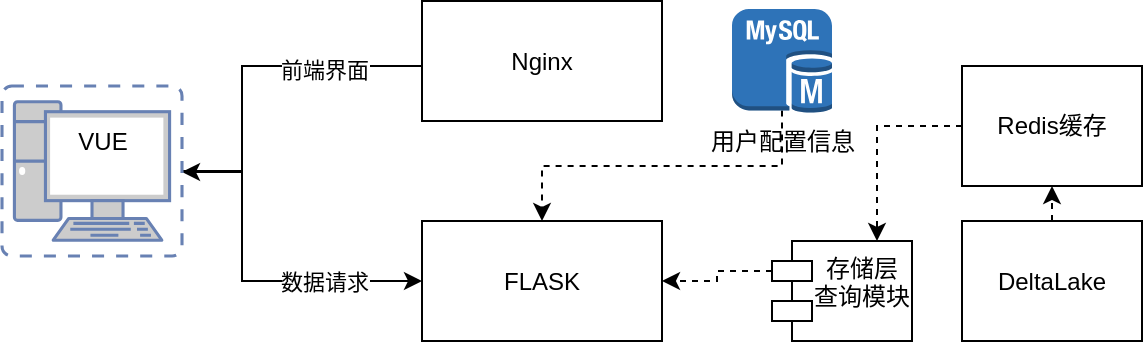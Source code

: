 <mxfile version="16.5.6" type="github">
  <diagram id="95z-qrqqboMp4NwA8BHQ" name="第 1 页">
    <mxGraphModel dx="875" dy="497" grid="1" gridSize="10" guides="1" tooltips="1" connect="1" arrows="1" fold="1" page="1" pageScale="1" pageWidth="850" pageHeight="1100" math="0" shadow="0">
      <root>
        <mxCell id="0" />
        <mxCell id="1" parent="0" />
        <mxCell id="ABsbMxeRY0RdO0rx8DXy-5" style="edgeStyle=orthogonalEdgeStyle;rounded=0;orthogonalLoop=1;jettySize=auto;html=1;exitX=0;exitY=0.5;exitDx=0;exitDy=0;" parent="1" source="ABsbMxeRY0RdO0rx8DXy-1" target="ABsbMxeRY0RdO0rx8DXy-3" edge="1">
          <mxGeometry relative="1" as="geometry">
            <Array as="points">
              <mxPoint x="305" y="120" />
              <mxPoint x="200" y="120" />
              <mxPoint x="200" y="173" />
            </Array>
          </mxGeometry>
        </mxCell>
        <mxCell id="ABsbMxeRY0RdO0rx8DXy-6" value="前端界面" style="edgeLabel;html=1;align=center;verticalAlign=middle;resizable=0;points=[];" parent="ABsbMxeRY0RdO0rx8DXy-5" vertex="1" connectable="0">
          <mxGeometry x="-0.449" y="3" relative="1" as="geometry">
            <mxPoint x="-25" y="-1" as="offset" />
          </mxGeometry>
        </mxCell>
        <mxCell id="ABsbMxeRY0RdO0rx8DXy-1" value="Nginx" style="rounded=0;whiteSpace=wrap;html=1;" parent="1" vertex="1">
          <mxGeometry x="290" y="87.5" width="120" height="60" as="geometry" />
        </mxCell>
        <mxCell id="ABsbMxeRY0RdO0rx8DXy-2" value="FLASK" style="rounded=0;whiteSpace=wrap;html=1;" parent="1" vertex="1">
          <mxGeometry x="290" y="197.5" width="120" height="60" as="geometry" />
        </mxCell>
        <mxCell id="ABsbMxeRY0RdO0rx8DXy-9" style="edgeStyle=orthogonalEdgeStyle;rounded=0;orthogonalLoop=1;jettySize=auto;html=1;entryX=0;entryY=0.5;entryDx=0;entryDy=0;" parent="1" source="ABsbMxeRY0RdO0rx8DXy-3" target="ABsbMxeRY0RdO0rx8DXy-2" edge="1">
          <mxGeometry relative="1" as="geometry">
            <Array as="points">
              <mxPoint x="200" y="173" />
              <mxPoint x="200" y="228" />
            </Array>
          </mxGeometry>
        </mxCell>
        <mxCell id="ABsbMxeRY0RdO0rx8DXy-10" value="数据请求" style="edgeLabel;html=1;align=center;verticalAlign=middle;resizable=0;points=[];" parent="ABsbMxeRY0RdO0rx8DXy-9" vertex="1" connectable="0">
          <mxGeometry x="0.284" y="1" relative="1" as="geometry">
            <mxPoint x="13" y="1" as="offset" />
          </mxGeometry>
        </mxCell>
        <mxCell id="ABsbMxeRY0RdO0rx8DXy-3" value="" style="fontColor=#0066CC;verticalAlign=top;verticalLabelPosition=bottom;labelPosition=center;align=center;html=1;outlineConnect=0;fillColor=#CCCCCC;strokeColor=#6881B3;gradientColor=none;gradientDirection=north;strokeWidth=2;shape=mxgraph.networks.virtual_pc;" parent="1" vertex="1">
          <mxGeometry x="80" y="130" width="90" height="85" as="geometry" />
        </mxCell>
        <mxCell id="ABsbMxeRY0RdO0rx8DXy-11" value="VUE" style="text;html=1;align=center;verticalAlign=middle;resizable=0;points=[];autosize=1;strokeColor=none;fillColor=none;" parent="1" vertex="1">
          <mxGeometry x="110" y="147.5" width="40" height="20" as="geometry" />
        </mxCell>
        <mxCell id="pYKV0XRQ8U9X0RwRw-pl-3" style="edgeStyle=orthogonalEdgeStyle;rounded=0;orthogonalLoop=1;jettySize=auto;html=1;exitX=0.5;exitY=0.975;exitDx=0;exitDy=0;exitPerimeter=0;entryX=0.5;entryY=0;entryDx=0;entryDy=0;dashed=1;" edge="1" parent="1" source="ABsbMxeRY0RdO0rx8DXy-13" target="ABsbMxeRY0RdO0rx8DXy-2">
          <mxGeometry relative="1" as="geometry">
            <Array as="points">
              <mxPoint x="470" y="170" />
              <mxPoint x="350" y="170" />
            </Array>
          </mxGeometry>
        </mxCell>
        <mxCell id="ABsbMxeRY0RdO0rx8DXy-13" value="用户配置信息" style="outlineConnect=0;dashed=0;verticalLabelPosition=bottom;verticalAlign=top;align=center;html=1;shape=mxgraph.aws3.mysql_db_instance;fillColor=#2E73B8;gradientColor=none;" parent="1" vertex="1">
          <mxGeometry x="445" y="91.5" width="50" height="52" as="geometry" />
        </mxCell>
        <mxCell id="pYKV0XRQ8U9X0RwRw-pl-5" style="edgeStyle=orthogonalEdgeStyle;rounded=0;orthogonalLoop=1;jettySize=auto;html=1;exitX=0;exitY=0;exitDx=0;exitDy=15;exitPerimeter=0;entryX=1;entryY=0.5;entryDx=0;entryDy=0;dashed=1;" edge="1" parent="1" source="ABsbMxeRY0RdO0rx8DXy-17" target="ABsbMxeRY0RdO0rx8DXy-2">
          <mxGeometry relative="1" as="geometry" />
        </mxCell>
        <mxCell id="ABsbMxeRY0RdO0rx8DXy-17" value="存储层&#xa;查询模块" style="shape=module;align=left;spacingLeft=20;align=center;verticalAlign=top;" parent="1" vertex="1">
          <mxGeometry x="465" y="207.5" width="70" height="50" as="geometry" />
        </mxCell>
        <mxCell id="pYKV0XRQ8U9X0RwRw-pl-9" style="edgeStyle=orthogonalEdgeStyle;rounded=0;orthogonalLoop=1;jettySize=auto;html=1;exitX=0;exitY=0.5;exitDx=0;exitDy=0;entryX=0.75;entryY=0;entryDx=0;entryDy=0;dashed=1;" edge="1" parent="1" source="pYKV0XRQ8U9X0RwRw-pl-2" target="ABsbMxeRY0RdO0rx8DXy-17">
          <mxGeometry relative="1" as="geometry" />
        </mxCell>
        <mxCell id="pYKV0XRQ8U9X0RwRw-pl-2" value="Redis缓存" style="rounded=0;whiteSpace=wrap;html=1;" vertex="1" parent="1">
          <mxGeometry x="560" y="120" width="90" height="60" as="geometry" />
        </mxCell>
        <mxCell id="pYKV0XRQ8U9X0RwRw-pl-8" style="edgeStyle=orthogonalEdgeStyle;rounded=0;orthogonalLoop=1;jettySize=auto;html=1;exitX=0.5;exitY=0;exitDx=0;exitDy=0;entryX=0.5;entryY=1;entryDx=0;entryDy=0;dashed=1;" edge="1" parent="1" source="pYKV0XRQ8U9X0RwRw-pl-6" target="pYKV0XRQ8U9X0RwRw-pl-2">
          <mxGeometry relative="1" as="geometry" />
        </mxCell>
        <mxCell id="pYKV0XRQ8U9X0RwRw-pl-6" value="DeltaLake" style="rounded=0;whiteSpace=wrap;html=1;" vertex="1" parent="1">
          <mxGeometry x="560" y="197.5" width="90" height="60" as="geometry" />
        </mxCell>
      </root>
    </mxGraphModel>
  </diagram>
</mxfile>
